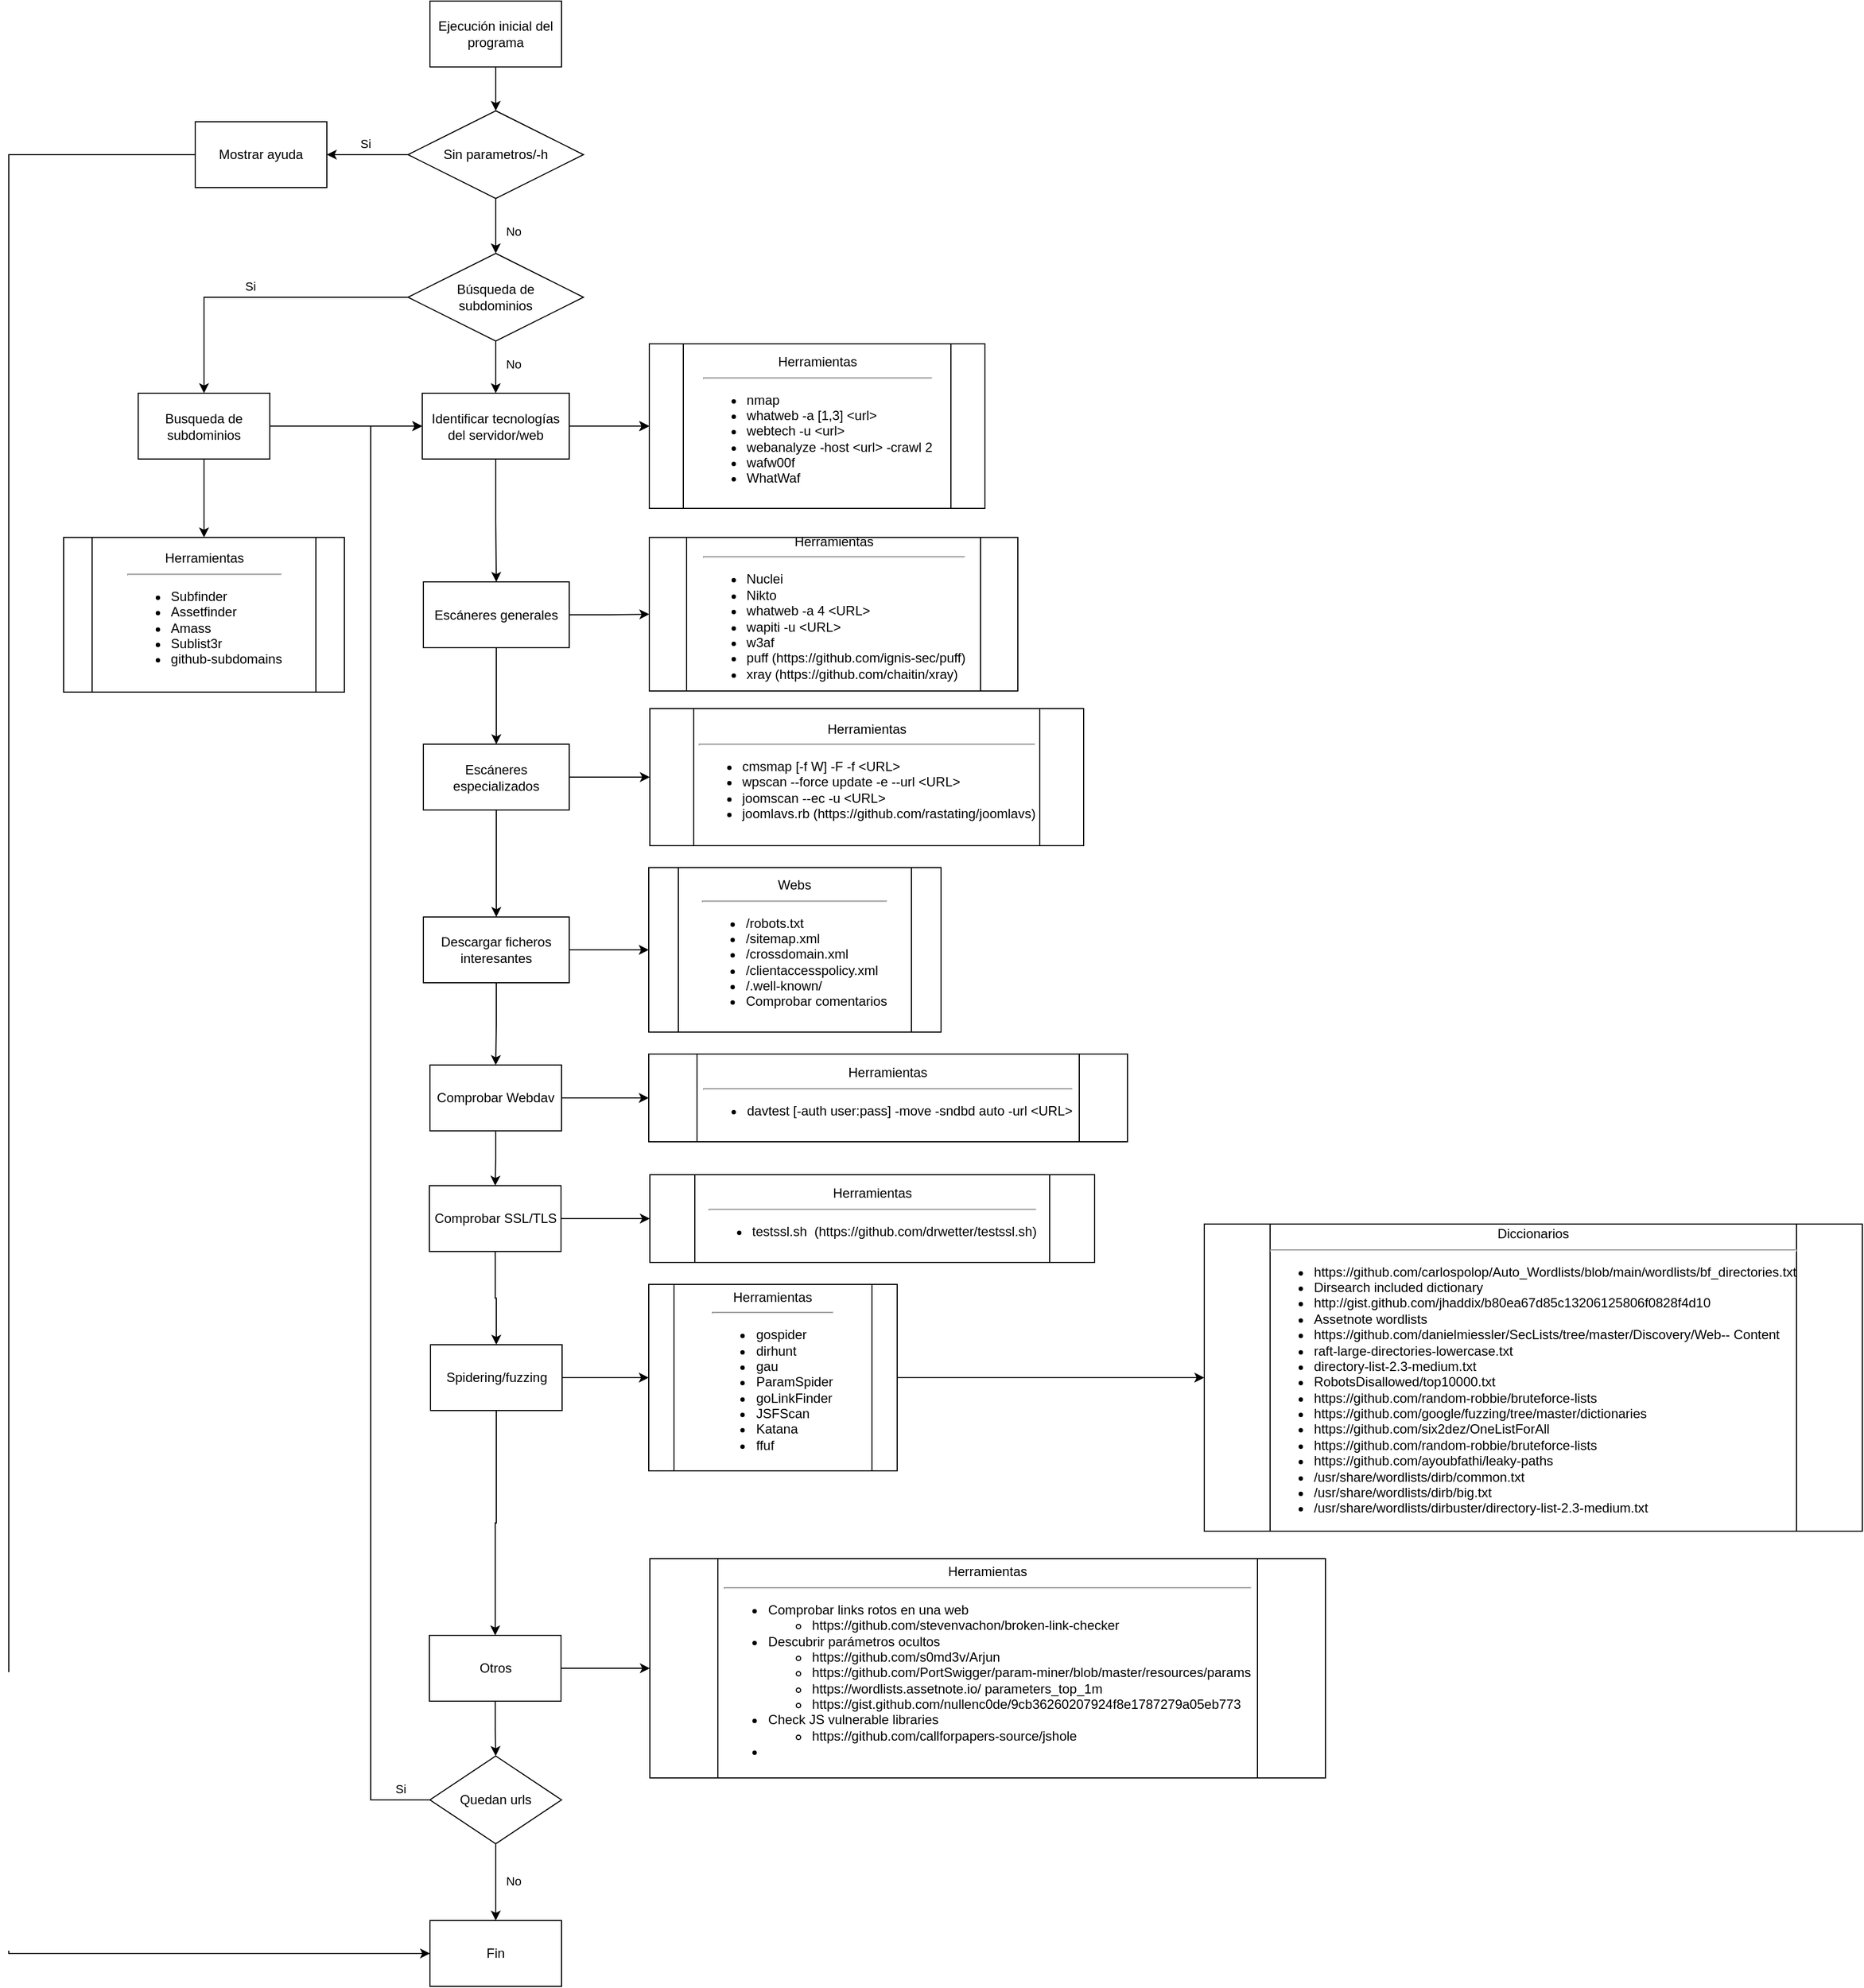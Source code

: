 <mxfile version="24.3.0" type="github">
  <diagram id="C5RBs43oDa-KdzZeNtuy" name="Page-1">
    <mxGraphModel dx="1366" dy="710" grid="1" gridSize="10" guides="1" tooltips="1" connect="1" arrows="1" fold="1" page="1" pageScale="1" pageWidth="827" pageHeight="1169" math="0" shadow="0">
      <root>
        <mxCell id="WIyWlLk6GJQsqaUBKTNV-0" />
        <mxCell id="WIyWlLk6GJQsqaUBKTNV-1" parent="WIyWlLk6GJQsqaUBKTNV-0" />
        <mxCell id="J5_poEPGG0RTB-6arFWy-14" value="Si" style="edgeStyle=orthogonalEdgeStyle;rounded=0;orthogonalLoop=1;jettySize=auto;html=1;" edge="1" parent="WIyWlLk6GJQsqaUBKTNV-1" source="J5_poEPGG0RTB-6arFWy-7" target="J5_poEPGG0RTB-6arFWy-13">
          <mxGeometry x="0.062" y="-10" relative="1" as="geometry">
            <mxPoint as="offset" />
          </mxGeometry>
        </mxCell>
        <mxCell id="J5_poEPGG0RTB-6arFWy-37" value="" style="edgeStyle=orthogonalEdgeStyle;rounded=0;orthogonalLoop=1;jettySize=auto;html=1;" edge="1" parent="WIyWlLk6GJQsqaUBKTNV-1" source="J5_poEPGG0RTB-6arFWy-7" target="J5_poEPGG0RTB-6arFWy-36">
          <mxGeometry relative="1" as="geometry" />
        </mxCell>
        <mxCell id="J5_poEPGG0RTB-6arFWy-7" value="Sin parametros/-h" style="rhombus;whiteSpace=wrap;html=1;" vertex="1" parent="WIyWlLk6GJQsqaUBKTNV-1">
          <mxGeometry x="494" y="100" width="160" height="80" as="geometry" />
        </mxCell>
        <mxCell id="J5_poEPGG0RTB-6arFWy-12" value="" style="edgeStyle=orthogonalEdgeStyle;rounded=0;orthogonalLoop=1;jettySize=auto;html=1;" edge="1" parent="WIyWlLk6GJQsqaUBKTNV-1" source="J5_poEPGG0RTB-6arFWy-11" target="J5_poEPGG0RTB-6arFWy-7">
          <mxGeometry relative="1" as="geometry" />
        </mxCell>
        <mxCell id="J5_poEPGG0RTB-6arFWy-11" value="Ejecución inicial del programa" style="rounded=0;whiteSpace=wrap;html=1;" vertex="1" parent="WIyWlLk6GJQsqaUBKTNV-1">
          <mxGeometry x="514" width="120" height="60" as="geometry" />
        </mxCell>
        <mxCell id="J5_poEPGG0RTB-6arFWy-84" style="edgeStyle=orthogonalEdgeStyle;rounded=0;orthogonalLoop=1;jettySize=auto;html=1;entryX=0;entryY=0.5;entryDx=0;entryDy=0;" edge="1" parent="WIyWlLk6GJQsqaUBKTNV-1" source="J5_poEPGG0RTB-6arFWy-13" target="J5_poEPGG0RTB-6arFWy-81">
          <mxGeometry relative="1" as="geometry">
            <Array as="points">
              <mxPoint x="130" y="140" />
              <mxPoint x="130" y="1780" />
            </Array>
          </mxGeometry>
        </mxCell>
        <mxCell id="J5_poEPGG0RTB-6arFWy-13" value="Mostrar ayuda" style="whiteSpace=wrap;html=1;" vertex="1" parent="WIyWlLk6GJQsqaUBKTNV-1">
          <mxGeometry x="300" y="110" width="120" height="60" as="geometry" />
        </mxCell>
        <mxCell id="J5_poEPGG0RTB-6arFWy-22" value="" style="edgeStyle=orthogonalEdgeStyle;rounded=0;orthogonalLoop=1;jettySize=auto;html=1;" edge="1" parent="WIyWlLk6GJQsqaUBKTNV-1" source="J5_poEPGG0RTB-6arFWy-15" target="J5_poEPGG0RTB-6arFWy-21">
          <mxGeometry relative="1" as="geometry" />
        </mxCell>
        <mxCell id="J5_poEPGG0RTB-6arFWy-24" value="" style="edgeStyle=orthogonalEdgeStyle;rounded=0;orthogonalLoop=1;jettySize=auto;html=1;" edge="1" parent="WIyWlLk6GJQsqaUBKTNV-1" source="J5_poEPGG0RTB-6arFWy-15" target="J5_poEPGG0RTB-6arFWy-21">
          <mxGeometry relative="1" as="geometry" />
        </mxCell>
        <mxCell id="J5_poEPGG0RTB-6arFWy-25" value="" style="edgeStyle=orthogonalEdgeStyle;rounded=0;orthogonalLoop=1;jettySize=auto;html=1;" edge="1" parent="WIyWlLk6GJQsqaUBKTNV-1" source="J5_poEPGG0RTB-6arFWy-15" target="J5_poEPGG0RTB-6arFWy-21">
          <mxGeometry relative="1" as="geometry" />
        </mxCell>
        <mxCell id="J5_poEPGG0RTB-6arFWy-27" value="" style="edgeStyle=orthogonalEdgeStyle;rounded=0;orthogonalLoop=1;jettySize=auto;html=1;" edge="1" parent="WIyWlLk6GJQsqaUBKTNV-1" source="J5_poEPGG0RTB-6arFWy-15" target="J5_poEPGG0RTB-6arFWy-26">
          <mxGeometry relative="1" as="geometry" />
        </mxCell>
        <mxCell id="J5_poEPGG0RTB-6arFWy-15" value="Identificar tecnologías del servidor/web" style="whiteSpace=wrap;html=1;" vertex="1" parent="WIyWlLk6GJQsqaUBKTNV-1">
          <mxGeometry x="507" y="357.5" width="134" height="60" as="geometry" />
        </mxCell>
        <mxCell id="J5_poEPGG0RTB-6arFWy-21" value="Herramientas&lt;div&gt;&lt;hr&gt;&lt;/div&gt;&lt;div style=&quot;text-align: left;&quot;&gt;&lt;ul&gt;&lt;li&gt;nmap&lt;/li&gt;&lt;li&gt;whatweb -a [1,3] &amp;lt;url&amp;gt;&lt;/li&gt;&lt;li&gt;webtech -u &amp;lt;url&amp;gt;&lt;/li&gt;&lt;li&gt;&lt;span style=&quot;background-color: initial;&quot;&gt;webanalyze -host &amp;lt;url&amp;gt; -crawl 2&lt;/span&gt;&lt;/li&gt;&lt;li&gt;&lt;span style=&quot;background-color: initial;&quot;&gt;wafw00f&lt;/span&gt;&lt;/li&gt;&lt;li&gt;&lt;span style=&quot;background-color: initial;&quot;&gt;WhatWaf&lt;/span&gt;&lt;/li&gt;&lt;/ul&gt;&lt;/div&gt;" style="shape=process;whiteSpace=wrap;html=1;backgroundOutline=1;" vertex="1" parent="WIyWlLk6GJQsqaUBKTNV-1">
          <mxGeometry x="714" y="312.5" width="306" height="150" as="geometry" />
        </mxCell>
        <mxCell id="J5_poEPGG0RTB-6arFWy-33" value="" style="edgeStyle=orthogonalEdgeStyle;rounded=0;orthogonalLoop=1;jettySize=auto;html=1;" edge="1" parent="WIyWlLk6GJQsqaUBKTNV-1" source="J5_poEPGG0RTB-6arFWy-26" target="J5_poEPGG0RTB-6arFWy-32">
          <mxGeometry relative="1" as="geometry" />
        </mxCell>
        <mxCell id="J5_poEPGG0RTB-6arFWy-52" value="" style="edgeStyle=orthogonalEdgeStyle;rounded=0;orthogonalLoop=1;jettySize=auto;html=1;" edge="1" parent="WIyWlLk6GJQsqaUBKTNV-1" source="J5_poEPGG0RTB-6arFWy-26" target="J5_poEPGG0RTB-6arFWy-30">
          <mxGeometry relative="1" as="geometry" />
        </mxCell>
        <mxCell id="J5_poEPGG0RTB-6arFWy-26" value="Escáneres generales" style="whiteSpace=wrap;html=1;" vertex="1" parent="WIyWlLk6GJQsqaUBKTNV-1">
          <mxGeometry x="508" y="529.5" width="133" height="60" as="geometry" />
        </mxCell>
        <mxCell id="J5_poEPGG0RTB-6arFWy-30" value="Herramientas&lt;div&gt;&lt;hr&gt;&lt;/div&gt;&lt;div style=&quot;text-align: left; line-height: 120%;&quot;&gt;&lt;ul&gt;&lt;li&gt;&lt;font style=&quot;font-size: 12px;&quot;&gt;Nuclei&lt;/font&gt;&lt;/li&gt;&lt;li&gt;&lt;font style=&quot;font-size: 12px;&quot;&gt;Nikto&lt;/font&gt;&lt;/li&gt;&lt;li&gt;&lt;font style=&quot;font-size: 12px;&quot;&gt;whatweb -a 4&amp;nbsp;&lt;span style=&quot;background-color: initial;&quot;&gt;&amp;lt;URL&amp;gt;&lt;/span&gt;&lt;/font&gt;&lt;/li&gt;&lt;li&gt;&lt;font style=&quot;font-size: 12px;&quot;&gt;wapiti -u&amp;nbsp;&lt;span style=&quot;background-color: initial;&quot;&gt;&amp;lt;URL&amp;gt;&lt;/span&gt;&lt;/font&gt;&lt;/li&gt;&lt;li&gt;&lt;font style=&quot;font-size: 12px;&quot;&gt;w3af&amp;nbsp;&lt;/font&gt;&lt;/li&gt;&lt;li&gt;&lt;span style=&quot;background-color: initial;&quot;&gt;&lt;font style=&quot;font-size: 12px;&quot;&gt;puff (https://github.com/ignis-sec/puff)&lt;/font&gt;&lt;/span&gt;&lt;/li&gt;&lt;li&gt;&lt;span style=&quot;background-color: initial;&quot;&gt;&lt;font style=&quot;font-size: 12px;&quot;&gt;xray (https://github.com/chaitin/xray)&lt;/font&gt;&lt;/span&gt;&lt;/li&gt;&lt;/ul&gt;&lt;/div&gt;" style="shape=process;whiteSpace=wrap;html=1;backgroundOutline=1;" vertex="1" parent="WIyWlLk6GJQsqaUBKTNV-1">
          <mxGeometry x="714" y="489" width="336" height="140" as="geometry" />
        </mxCell>
        <mxCell id="J5_poEPGG0RTB-6arFWy-35" value="" style="edgeStyle=orthogonalEdgeStyle;rounded=0;orthogonalLoop=1;jettySize=auto;html=1;" edge="1" parent="WIyWlLk6GJQsqaUBKTNV-1" source="J5_poEPGG0RTB-6arFWy-32" target="J5_poEPGG0RTB-6arFWy-34">
          <mxGeometry relative="1" as="geometry" />
        </mxCell>
        <mxCell id="J5_poEPGG0RTB-6arFWy-42" value="" style="edgeStyle=orthogonalEdgeStyle;rounded=0;orthogonalLoop=1;jettySize=auto;html=1;" edge="1" parent="WIyWlLk6GJQsqaUBKTNV-1" source="J5_poEPGG0RTB-6arFWy-32" target="J5_poEPGG0RTB-6arFWy-41">
          <mxGeometry relative="1" as="geometry" />
        </mxCell>
        <mxCell id="J5_poEPGG0RTB-6arFWy-32" value="Escáneres especializados" style="whiteSpace=wrap;html=1;" vertex="1" parent="WIyWlLk6GJQsqaUBKTNV-1">
          <mxGeometry x="508" y="677.5" width="133" height="60" as="geometry" />
        </mxCell>
        <mxCell id="J5_poEPGG0RTB-6arFWy-34" value="Herramientas&lt;div&gt;&lt;hr&gt;&lt;/div&gt;&lt;span style=&quot;background-color: initial;&quot;&gt;&lt;div style=&quot;&quot;&gt;&lt;ul&gt;&lt;li style=&quot;text-align: left;&quot;&gt;&lt;span style=&quot;background-color: initial;&quot;&gt;cmsmap [-f W] -F -f &amp;lt;URL&amp;gt;&lt;/span&gt;&lt;/li&gt;&lt;li style=&quot;text-align: left;&quot;&gt;&lt;span style=&quot;background-color: initial;&quot;&gt;wpscan --force update -e --url&amp;nbsp;&lt;/span&gt;&lt;span style=&quot;background-color: initial;&quot;&gt;&amp;lt;URL&amp;gt;&lt;/span&gt;&lt;/li&gt;&lt;li style=&quot;text-align: left;&quot;&gt;&lt;span style=&quot;background-color: initial;&quot;&gt;joomscan --ec -u&amp;nbsp;&lt;/span&gt;&lt;span style=&quot;background-color: initial;&quot;&gt;&amp;lt;URL&amp;gt;&lt;/span&gt;&lt;/li&gt;&lt;li style=&quot;text-align: left;&quot;&gt;&lt;span style=&quot;background-color: initial;&quot;&gt;joomlavs.rb&lt;/span&gt;&amp;nbsp;(&lt;span style=&quot;background-color: initial;&quot;&gt;https://github.com/rastating/joomlavs)&lt;/span&gt;&lt;/li&gt;&lt;/ul&gt;&lt;/div&gt;&lt;/span&gt;" style="shape=process;whiteSpace=wrap;html=1;backgroundOutline=1;" vertex="1" parent="WIyWlLk6GJQsqaUBKTNV-1">
          <mxGeometry x="714.5" y="645" width="395.5" height="125" as="geometry" />
        </mxCell>
        <mxCell id="J5_poEPGG0RTB-6arFWy-38" value="" style="edgeStyle=orthogonalEdgeStyle;rounded=0;orthogonalLoop=1;jettySize=auto;html=1;" edge="1" parent="WIyWlLk6GJQsqaUBKTNV-1" source="J5_poEPGG0RTB-6arFWy-36" target="J5_poEPGG0RTB-6arFWy-15">
          <mxGeometry relative="1" as="geometry" />
        </mxCell>
        <mxCell id="J5_poEPGG0RTB-6arFWy-39" value="No" style="edgeLabel;html=1;align=center;verticalAlign=middle;resizable=0;points=[];" vertex="1" connectable="0" parent="J5_poEPGG0RTB-6arFWy-38">
          <mxGeometry x="-0.108" y="-1" relative="1" as="geometry">
            <mxPoint x="17" as="offset" />
          </mxGeometry>
        </mxCell>
        <mxCell id="J5_poEPGG0RTB-6arFWy-44" value="" style="edgeStyle=orthogonalEdgeStyle;rounded=0;orthogonalLoop=1;jettySize=auto;html=1;" edge="1" parent="WIyWlLk6GJQsqaUBKTNV-1" source="J5_poEPGG0RTB-6arFWy-36" target="J5_poEPGG0RTB-6arFWy-43">
          <mxGeometry relative="1" as="geometry" />
        </mxCell>
        <mxCell id="J5_poEPGG0RTB-6arFWy-46" value="Si" style="edgeLabel;html=1;align=center;verticalAlign=middle;resizable=0;points=[];" vertex="1" connectable="0" parent="J5_poEPGG0RTB-6arFWy-44">
          <mxGeometry x="0.053" y="1" relative="1" as="geometry">
            <mxPoint y="-11" as="offset" />
          </mxGeometry>
        </mxCell>
        <mxCell id="J5_poEPGG0RTB-6arFWy-36" value="Búsqueda de &lt;br&gt;subdominios" style="rhombus;whiteSpace=wrap;html=1;" vertex="1" parent="WIyWlLk6GJQsqaUBKTNV-1">
          <mxGeometry x="494" y="230" width="160" height="80" as="geometry" />
        </mxCell>
        <mxCell id="J5_poEPGG0RTB-6arFWy-40" value="No" style="edgeLabel;html=1;align=center;verticalAlign=middle;resizable=0;points=[];" vertex="1" connectable="0" parent="WIyWlLk6GJQsqaUBKTNV-1">
          <mxGeometry x="590.0" y="209.999" as="geometry" />
        </mxCell>
        <mxCell id="J5_poEPGG0RTB-6arFWy-56" value="" style="edgeStyle=orthogonalEdgeStyle;rounded=0;orthogonalLoop=1;jettySize=auto;html=1;" edge="1" parent="WIyWlLk6GJQsqaUBKTNV-1" source="J5_poEPGG0RTB-6arFWy-41" target="J5_poEPGG0RTB-6arFWy-55">
          <mxGeometry relative="1" as="geometry" />
        </mxCell>
        <mxCell id="J5_poEPGG0RTB-6arFWy-58" value="" style="edgeStyle=orthogonalEdgeStyle;rounded=0;orthogonalLoop=1;jettySize=auto;html=1;" edge="1" parent="WIyWlLk6GJQsqaUBKTNV-1" source="J5_poEPGG0RTB-6arFWy-41" target="J5_poEPGG0RTB-6arFWy-57">
          <mxGeometry relative="1" as="geometry" />
        </mxCell>
        <mxCell id="J5_poEPGG0RTB-6arFWy-41" value="Descargar ficheros interesantes" style="whiteSpace=wrap;html=1;" vertex="1" parent="WIyWlLk6GJQsqaUBKTNV-1">
          <mxGeometry x="508" y="835" width="133" height="60" as="geometry" />
        </mxCell>
        <mxCell id="J5_poEPGG0RTB-6arFWy-48" value="" style="edgeStyle=orthogonalEdgeStyle;rounded=0;orthogonalLoop=1;jettySize=auto;html=1;" edge="1" parent="WIyWlLk6GJQsqaUBKTNV-1" source="J5_poEPGG0RTB-6arFWy-43" target="J5_poEPGG0RTB-6arFWy-47">
          <mxGeometry relative="1" as="geometry" />
        </mxCell>
        <mxCell id="J5_poEPGG0RTB-6arFWy-49" style="edgeStyle=orthogonalEdgeStyle;rounded=0;orthogonalLoop=1;jettySize=auto;html=1;entryX=0;entryY=0.5;entryDx=0;entryDy=0;" edge="1" parent="WIyWlLk6GJQsqaUBKTNV-1" source="J5_poEPGG0RTB-6arFWy-43" target="J5_poEPGG0RTB-6arFWy-15">
          <mxGeometry relative="1" as="geometry" />
        </mxCell>
        <mxCell id="J5_poEPGG0RTB-6arFWy-43" value="Busqueda de subdominios" style="whiteSpace=wrap;html=1;" vertex="1" parent="WIyWlLk6GJQsqaUBKTNV-1">
          <mxGeometry x="248" y="357.5" width="120" height="60" as="geometry" />
        </mxCell>
        <mxCell id="J5_poEPGG0RTB-6arFWy-47" value="Herramientas&lt;div&gt;&lt;hr&gt;&lt;/div&gt;&lt;div style=&quot;text-align: left;&quot;&gt;&lt;ul&gt;&lt;li&gt;Subfinder&lt;/li&gt;&lt;li&gt;Assetfinder&lt;/li&gt;&lt;li&gt;Amass&lt;/li&gt;&lt;li&gt;Sublist3r&lt;/li&gt;&lt;li&gt;github-subdomains&lt;/li&gt;&lt;/ul&gt;&lt;/div&gt;" style="shape=process;whiteSpace=wrap;html=1;backgroundOutline=1;" vertex="1" parent="WIyWlLk6GJQsqaUBKTNV-1">
          <mxGeometry x="180" y="489" width="256" height="141" as="geometry" />
        </mxCell>
        <mxCell id="J5_poEPGG0RTB-6arFWy-55" value="Webs&lt;hr&gt;&lt;div style=&quot;text-align: left;&quot;&gt;&lt;ul&gt;&lt;li&gt;&lt;span style=&quot;background-color: initial;&quot;&gt;/robots.txt&lt;/span&gt;&lt;/li&gt;&lt;li&gt;/sitemap.xml&lt;/li&gt;&lt;li&gt;/crossdomain.xml&lt;/li&gt;&lt;li&gt;/&lt;span style=&quot;background-color: initial;&quot;&gt;clientaccesspolicy.xml&lt;/span&gt;&lt;/li&gt;&lt;li&gt;/.well-known/&lt;/li&gt;&lt;li&gt;Comprobar comentarios&lt;/li&gt;&lt;/ul&gt;&lt;/div&gt;" style="shape=process;whiteSpace=wrap;html=1;backgroundOutline=1;" vertex="1" parent="WIyWlLk6GJQsqaUBKTNV-1">
          <mxGeometry x="713.5" y="790" width="266.5" height="150" as="geometry" />
        </mxCell>
        <mxCell id="J5_poEPGG0RTB-6arFWy-60" value="" style="edgeStyle=orthogonalEdgeStyle;rounded=0;orthogonalLoop=1;jettySize=auto;html=1;" edge="1" parent="WIyWlLk6GJQsqaUBKTNV-1" source="J5_poEPGG0RTB-6arFWy-57" target="J5_poEPGG0RTB-6arFWy-59">
          <mxGeometry relative="1" as="geometry" />
        </mxCell>
        <mxCell id="J5_poEPGG0RTB-6arFWy-63" value="" style="edgeStyle=orthogonalEdgeStyle;rounded=0;orthogonalLoop=1;jettySize=auto;html=1;" edge="1" parent="WIyWlLk6GJQsqaUBKTNV-1" source="J5_poEPGG0RTB-6arFWy-57" target="J5_poEPGG0RTB-6arFWy-62">
          <mxGeometry relative="1" as="geometry" />
        </mxCell>
        <mxCell id="J5_poEPGG0RTB-6arFWy-57" value="Comprobar Webdav" style="whiteSpace=wrap;html=1;" vertex="1" parent="WIyWlLk6GJQsqaUBKTNV-1">
          <mxGeometry x="514" y="970" width="120" height="60" as="geometry" />
        </mxCell>
        <mxCell id="J5_poEPGG0RTB-6arFWy-59" value="Herramientas&lt;hr&gt;&lt;ul&gt;&lt;li&gt;davtest [-auth user:pass] -move -sndbd auto -url &amp;lt;URL&amp;gt;&lt;/li&gt;&lt;/ul&gt;" style="shape=process;whiteSpace=wrap;html=1;backgroundOutline=1;" vertex="1" parent="WIyWlLk6GJQsqaUBKTNV-1">
          <mxGeometry x="713.5" y="960" width="436.5" height="80" as="geometry" />
        </mxCell>
        <mxCell id="J5_poEPGG0RTB-6arFWy-61" value="Herramientas&lt;hr&gt;&lt;div style=&quot;text-align: left;&quot;&gt;&lt;ul&gt;&lt;li&gt;&lt;span style=&quot;background-color: initial;&quot;&gt;Comprobar links rotos en una web&lt;/span&gt;&lt;/li&gt;&lt;ul&gt;&lt;li&gt;&lt;span style=&quot;background-color: initial;&quot;&gt;https://github.com/stevenvachon/broken-link-checker&lt;br&gt;&lt;/span&gt;&lt;/li&gt;&lt;/ul&gt;&lt;li&gt;&lt;span style=&quot;background-color: initial;&quot;&gt;Descubrir parámetros ocultos&lt;/span&gt;&lt;/li&gt;&lt;ul&gt;&lt;li&gt;https://github.com/s0md3v/Arjun&lt;br&gt;&lt;/li&gt;&lt;li&gt;https://github.com/PortSwigger/param-miner/blob/master/resources/params&lt;br&gt;&lt;/li&gt;&lt;li&gt;https://wordlists.assetnote.io/&amp;nbsp;parameters_top_1m&lt;br&gt;&lt;/li&gt;&lt;li&gt;https://gist.github.com/nullenc0de/9cb36260207924f8e1787279a05eb773&lt;br&gt;&lt;/li&gt;&lt;/ul&gt;&lt;li&gt;Check JS vulnerable libraries&lt;/li&gt;&lt;ul&gt;&lt;li&gt;https://github.com/callforpapers-source/jshole&lt;br&gt;&lt;/li&gt;&lt;/ul&gt;&lt;li&gt;&lt;br&gt;&lt;/li&gt;&lt;/ul&gt;&lt;/div&gt;" style="shape=process;whiteSpace=wrap;html=1;backgroundOutline=1;" vertex="1" parent="WIyWlLk6GJQsqaUBKTNV-1">
          <mxGeometry x="714.5" y="1420" width="616" height="200" as="geometry" />
        </mxCell>
        <mxCell id="J5_poEPGG0RTB-6arFWy-65" value="" style="edgeStyle=orthogonalEdgeStyle;rounded=0;orthogonalLoop=1;jettySize=auto;html=1;" edge="1" parent="WIyWlLk6GJQsqaUBKTNV-1" source="J5_poEPGG0RTB-6arFWy-62" target="J5_poEPGG0RTB-6arFWy-64">
          <mxGeometry relative="1" as="geometry" />
        </mxCell>
        <mxCell id="J5_poEPGG0RTB-6arFWy-67" value="" style="edgeStyle=orthogonalEdgeStyle;rounded=0;orthogonalLoop=1;jettySize=auto;html=1;" edge="1" parent="WIyWlLk6GJQsqaUBKTNV-1" source="J5_poEPGG0RTB-6arFWy-62" target="J5_poEPGG0RTB-6arFWy-66">
          <mxGeometry relative="1" as="geometry" />
        </mxCell>
        <mxCell id="J5_poEPGG0RTB-6arFWy-62" value="Comprobar SSL/TLS" style="whiteSpace=wrap;html=1;" vertex="1" parent="WIyWlLk6GJQsqaUBKTNV-1">
          <mxGeometry x="513.5" y="1080" width="120" height="60" as="geometry" />
        </mxCell>
        <mxCell id="J5_poEPGG0RTB-6arFWy-64" value="Herramientas&lt;hr&gt;&lt;div style=&quot;text-align: left;&quot;&gt;&lt;ul&gt;&lt;li&gt;&lt;span style=&quot;background-color: initial;&quot;&gt;testssl.sh&amp;nbsp;&lt;/span&gt;&amp;nbsp;(https://github.com/drwetter/testssl.sh)&lt;/li&gt;&lt;/ul&gt;&lt;/div&gt;" style="shape=process;whiteSpace=wrap;html=1;backgroundOutline=1;" vertex="1" parent="WIyWlLk6GJQsqaUBKTNV-1">
          <mxGeometry x="714.5" y="1070" width="405.5" height="80" as="geometry" />
        </mxCell>
        <mxCell id="J5_poEPGG0RTB-6arFWy-69" value="" style="edgeStyle=orthogonalEdgeStyle;rounded=0;orthogonalLoop=1;jettySize=auto;html=1;" edge="1" parent="WIyWlLk6GJQsqaUBKTNV-1" source="J5_poEPGG0RTB-6arFWy-66" target="J5_poEPGG0RTB-6arFWy-68">
          <mxGeometry relative="1" as="geometry" />
        </mxCell>
        <mxCell id="J5_poEPGG0RTB-6arFWy-75" value="" style="edgeStyle=orthogonalEdgeStyle;rounded=0;orthogonalLoop=1;jettySize=auto;html=1;" edge="1" parent="WIyWlLk6GJQsqaUBKTNV-1" source="J5_poEPGG0RTB-6arFWy-66" target="J5_poEPGG0RTB-6arFWy-74">
          <mxGeometry relative="1" as="geometry" />
        </mxCell>
        <mxCell id="J5_poEPGG0RTB-6arFWy-66" value="Spidering/fuzzing" style="whiteSpace=wrap;html=1;" vertex="1" parent="WIyWlLk6GJQsqaUBKTNV-1">
          <mxGeometry x="514.5" y="1225" width="120" height="60" as="geometry" />
        </mxCell>
        <mxCell id="J5_poEPGG0RTB-6arFWy-71" value="" style="edgeStyle=orthogonalEdgeStyle;rounded=0;orthogonalLoop=1;jettySize=auto;html=1;" edge="1" parent="WIyWlLk6GJQsqaUBKTNV-1" source="J5_poEPGG0RTB-6arFWy-68" target="J5_poEPGG0RTB-6arFWy-70">
          <mxGeometry relative="1" as="geometry" />
        </mxCell>
        <mxCell id="J5_poEPGG0RTB-6arFWy-68" value="Herramientas&lt;hr&gt;&lt;div style=&quot;text-align: left;&quot;&gt;&lt;ul&gt;&lt;li&gt;&lt;span style=&quot;background-color: initial;&quot;&gt;gospider&lt;/span&gt;&lt;/li&gt;&lt;li&gt;dirhunt&lt;/li&gt;&lt;li&gt;gau&lt;/li&gt;&lt;li&gt;ParamSpider&lt;/li&gt;&lt;li&gt;goLinkFinder&lt;/li&gt;&lt;li&gt;JSFScan&lt;/li&gt;&lt;li&gt;Katana&lt;/li&gt;&lt;li&gt;ffuf&lt;/li&gt;&lt;/ul&gt;&lt;/div&gt;" style="shape=process;whiteSpace=wrap;html=1;backgroundOutline=1;" vertex="1" parent="WIyWlLk6GJQsqaUBKTNV-1">
          <mxGeometry x="713.5" y="1170" width="226.5" height="170" as="geometry" />
        </mxCell>
        <mxCell id="J5_poEPGG0RTB-6arFWy-70" value="Diccionarios&lt;hr&gt;&lt;div style=&quot;text-align: left;&quot;&gt;&lt;ul&gt;&lt;li&gt;https://github.com/carlospolop/Auto_Wordlists/blob/main/wordlists/bf_directories.txt&lt;/li&gt;&lt;li&gt;Dirsearch included dictionary&lt;/li&gt;&lt;li&gt;http://gist.github.com/jhaddix/b80ea67d85c13206125806f0828f4d10&lt;/li&gt;&lt;li&gt;Assetnote wordlists&lt;/li&gt;&lt;li&gt;https://github.com/danielmiessler/SecLists/tree/master/Discovery/Web-- Content&lt;/li&gt;&lt;li&gt;raft-large-directories-lowercase.txt&lt;/li&gt;&lt;li&gt;directory-list-2.3-medium.txt&lt;/li&gt;&lt;li&gt;RobotsDisallowed/top10000.txt&lt;/li&gt;&lt;li&gt;https://github.com/random-robbie/bruteforce-lists&lt;/li&gt;&lt;li&gt;https://github.com/google/fuzzing/tree/master/dictionaries&lt;/li&gt;&lt;li&gt;https://github.com/six2dez/OneListForAll&lt;/li&gt;&lt;li&gt;https://github.com/random-robbie/bruteforce-lists&lt;/li&gt;&lt;li&gt;https://github.com/ayoubfathi/leaky-paths&lt;/li&gt;&lt;li&gt;/usr/share/wordlists/dirb/common.txt&lt;/li&gt;&lt;li&gt;/usr/share/wordlists/dirb/big.txt&lt;/li&gt;&lt;li&gt;/usr/share/wordlists/dirbuster/directory-list-2.3-medium.txt&lt;/li&gt;&lt;/ul&gt;&lt;/div&gt;" style="shape=process;whiteSpace=wrap;html=1;backgroundOutline=1;align=center;" vertex="1" parent="WIyWlLk6GJQsqaUBKTNV-1">
          <mxGeometry x="1220" y="1115" width="600" height="280" as="geometry" />
        </mxCell>
        <mxCell id="J5_poEPGG0RTB-6arFWy-76" value="" style="edgeStyle=orthogonalEdgeStyle;rounded=0;orthogonalLoop=1;jettySize=auto;html=1;" edge="1" parent="WIyWlLk6GJQsqaUBKTNV-1" source="J5_poEPGG0RTB-6arFWy-74" target="J5_poEPGG0RTB-6arFWy-61">
          <mxGeometry relative="1" as="geometry" />
        </mxCell>
        <mxCell id="J5_poEPGG0RTB-6arFWy-78" value="" style="edgeStyle=orthogonalEdgeStyle;rounded=0;orthogonalLoop=1;jettySize=auto;html=1;" edge="1" parent="WIyWlLk6GJQsqaUBKTNV-1" source="J5_poEPGG0RTB-6arFWy-74" target="J5_poEPGG0RTB-6arFWy-77">
          <mxGeometry relative="1" as="geometry" />
        </mxCell>
        <mxCell id="J5_poEPGG0RTB-6arFWy-74" value="Otros" style="whiteSpace=wrap;html=1;" vertex="1" parent="WIyWlLk6GJQsqaUBKTNV-1">
          <mxGeometry x="513.5" y="1490" width="120" height="60" as="geometry" />
        </mxCell>
        <mxCell id="J5_poEPGG0RTB-6arFWy-79" style="edgeStyle=orthogonalEdgeStyle;rounded=0;orthogonalLoop=1;jettySize=auto;html=1;entryX=0;entryY=0.5;entryDx=0;entryDy=0;exitX=0;exitY=0.5;exitDx=0;exitDy=0;" edge="1" parent="WIyWlLk6GJQsqaUBKTNV-1" source="J5_poEPGG0RTB-6arFWy-77" target="J5_poEPGG0RTB-6arFWy-15">
          <mxGeometry relative="1" as="geometry">
            <Array as="points">
              <mxPoint x="460" y="1640" />
              <mxPoint x="460" y="388" />
            </Array>
          </mxGeometry>
        </mxCell>
        <mxCell id="J5_poEPGG0RTB-6arFWy-80" value="Si" style="edgeLabel;html=1;align=center;verticalAlign=middle;resizable=0;points=[];" vertex="1" connectable="0" parent="J5_poEPGG0RTB-6arFWy-79">
          <mxGeometry x="-0.959" y="1" relative="1" as="geometry">
            <mxPoint y="-11" as="offset" />
          </mxGeometry>
        </mxCell>
        <mxCell id="J5_poEPGG0RTB-6arFWy-82" value="" style="edgeStyle=orthogonalEdgeStyle;rounded=0;orthogonalLoop=1;jettySize=auto;html=1;" edge="1" parent="WIyWlLk6GJQsqaUBKTNV-1" source="J5_poEPGG0RTB-6arFWy-77" target="J5_poEPGG0RTB-6arFWy-81">
          <mxGeometry relative="1" as="geometry" />
        </mxCell>
        <mxCell id="J5_poEPGG0RTB-6arFWy-83" value="No" style="edgeLabel;html=1;align=center;verticalAlign=middle;resizable=0;points=[];" vertex="1" connectable="0" parent="J5_poEPGG0RTB-6arFWy-82">
          <mxGeometry x="-0.027" y="1" relative="1" as="geometry">
            <mxPoint x="15" as="offset" />
          </mxGeometry>
        </mxCell>
        <mxCell id="J5_poEPGG0RTB-6arFWy-77" value="Quedan urls" style="rhombus;whiteSpace=wrap;html=1;" vertex="1" parent="WIyWlLk6GJQsqaUBKTNV-1">
          <mxGeometry x="514" y="1600" width="120" height="80" as="geometry" />
        </mxCell>
        <mxCell id="J5_poEPGG0RTB-6arFWy-81" value="Fin" style="whiteSpace=wrap;html=1;" vertex="1" parent="WIyWlLk6GJQsqaUBKTNV-1">
          <mxGeometry x="514" y="1750" width="120" height="60" as="geometry" />
        </mxCell>
      </root>
    </mxGraphModel>
  </diagram>
</mxfile>

